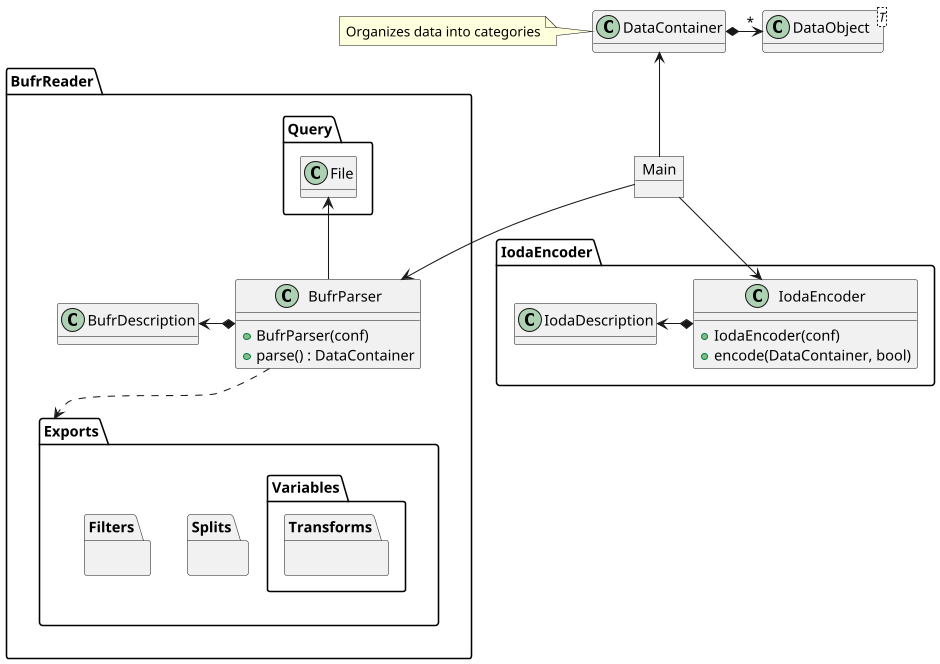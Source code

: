 @startuml
hide empty methods
skinparam dpi 100

object Main


class DataObject<T>
{
  
}

class DataContainer
{
  
}
note left: Organizes data into categories


package BufrReader <<Folder>>
{
  package Query <<Folder>> 
  {
    class File
    {
    }
  }

  class BufrParser
  {
    +BufrParser(conf)
    +parse() : DataContainer
  }

  class BufrDescription
  {
  }

  package Exports <<Folder>>
  {
    package Splits
    {
    }

    package Filters
    {
    }

    package Variables
    {
      package Transforms
      {
      }
    }
  }
}

package IodaEncoder as Encoder <<Folder>>
{

  class IodaEncoder
  {
    +IodaEncoder(conf)
    +encode(DataContainer, bool)
  }

  class IodaDescription
  {
  }
}


Main --> BufrParser
Main --> IodaEncoder
DataContainer <-- Main

File <-- BufrParser
BufrDescription <-* BufrParser
IodaDescription <-* IodaEncoder
BufrParser ..> Exports

DataContainer *-> "*" DataObject

@enduml

